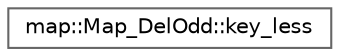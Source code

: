 digraph "类继承关系图"
{
 // LATEX_PDF_SIZE
  bgcolor="transparent";
  edge [fontname=Helvetica,fontsize=10,labelfontname=Helvetica,labelfontsize=10];
  node [fontname=Helvetica,fontsize=10,shape=box,height=0.2,width=0.4];
  rankdir="LR";
  Node0 [id="Node000000",label="map::Map_DelOdd::key_less",height=0.2,width=0.4,color="grey40", fillcolor="white", style="filled",URL="$structmap_1_1_map___del_odd_1_1key__less.html",tooltip=" "];
}
